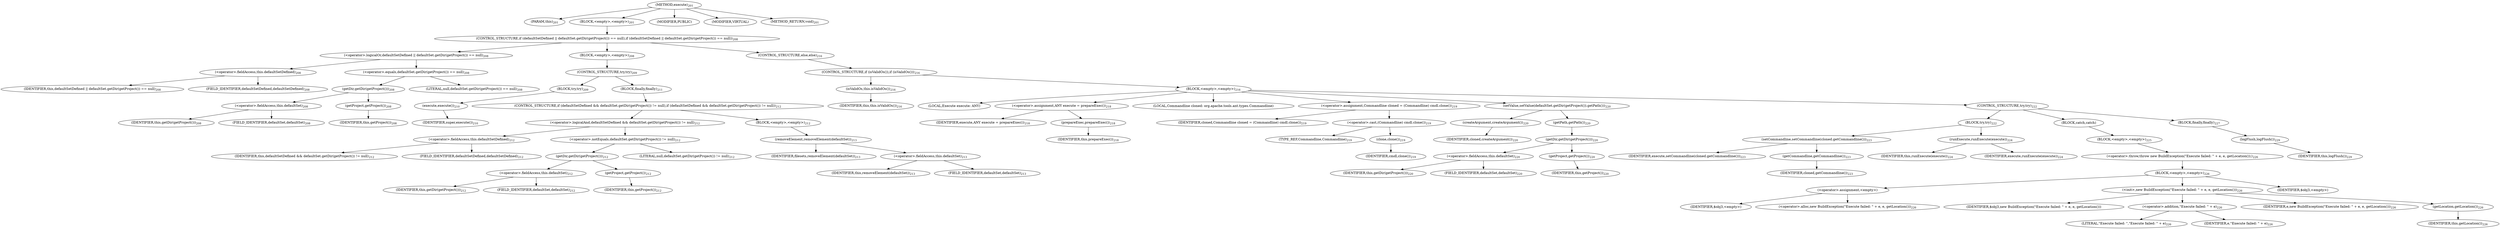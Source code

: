 digraph "execute" {  
"288" [label = <(METHOD,execute)<SUB>201</SUB>> ]
"14" [label = <(PARAM,this)<SUB>201</SUB>> ]
"289" [label = <(BLOCK,&lt;empty&gt;,&lt;empty&gt;)<SUB>201</SUB>> ]
"290" [label = <(CONTROL_STRUCTURE,if (defaultSetDefined || defaultSet.getDir(getProject()) == null),if (defaultSetDefined || defaultSet.getDir(getProject()) == null))<SUB>208</SUB>> ]
"291" [label = <(&lt;operator&gt;.logicalOr,defaultSetDefined || defaultSet.getDir(getProject()) == null)<SUB>208</SUB>> ]
"292" [label = <(&lt;operator&gt;.fieldAccess,this.defaultSetDefined)<SUB>208</SUB>> ]
"293" [label = <(IDENTIFIER,this,defaultSetDefined || defaultSet.getDir(getProject()) == null)<SUB>208</SUB>> ]
"294" [label = <(FIELD_IDENTIFIER,defaultSetDefined,defaultSetDefined)<SUB>208</SUB>> ]
"295" [label = <(&lt;operator&gt;.equals,defaultSet.getDir(getProject()) == null)<SUB>208</SUB>> ]
"296" [label = <(getDir,getDir(getProject()))<SUB>208</SUB>> ]
"297" [label = <(&lt;operator&gt;.fieldAccess,this.defaultSet)<SUB>208</SUB>> ]
"298" [label = <(IDENTIFIER,this,getDir(getProject()))<SUB>208</SUB>> ]
"299" [label = <(FIELD_IDENTIFIER,defaultSet,defaultSet)<SUB>208</SUB>> ]
"300" [label = <(getProject,getProject())<SUB>208</SUB>> ]
"13" [label = <(IDENTIFIER,this,getProject())<SUB>208</SUB>> ]
"301" [label = <(LITERAL,null,defaultSet.getDir(getProject()) == null)<SUB>208</SUB>> ]
"302" [label = <(BLOCK,&lt;empty&gt;,&lt;empty&gt;)<SUB>208</SUB>> ]
"303" [label = <(CONTROL_STRUCTURE,try,try)<SUB>209</SUB>> ]
"304" [label = <(BLOCK,try,try)<SUB>209</SUB>> ]
"305" [label = <(execute,execute())<SUB>210</SUB>> ]
"306" [label = <(IDENTIFIER,super,execute())<SUB>210</SUB>> ]
"307" [label = <(BLOCK,finally,finally)<SUB>211</SUB>> ]
"308" [label = <(CONTROL_STRUCTURE,if (defaultSetDefined &amp;&amp; defaultSet.getDir(getProject()) != null),if (defaultSetDefined &amp;&amp; defaultSet.getDir(getProject()) != null))<SUB>212</SUB>> ]
"309" [label = <(&lt;operator&gt;.logicalAnd,defaultSetDefined &amp;&amp; defaultSet.getDir(getProject()) != null)<SUB>212</SUB>> ]
"310" [label = <(&lt;operator&gt;.fieldAccess,this.defaultSetDefined)<SUB>212</SUB>> ]
"311" [label = <(IDENTIFIER,this,defaultSetDefined &amp;&amp; defaultSet.getDir(getProject()) != null)<SUB>212</SUB>> ]
"312" [label = <(FIELD_IDENTIFIER,defaultSetDefined,defaultSetDefined)<SUB>212</SUB>> ]
"313" [label = <(&lt;operator&gt;.notEquals,defaultSet.getDir(getProject()) != null)<SUB>212</SUB>> ]
"314" [label = <(getDir,getDir(getProject()))<SUB>212</SUB>> ]
"315" [label = <(&lt;operator&gt;.fieldAccess,this.defaultSet)<SUB>212</SUB>> ]
"316" [label = <(IDENTIFIER,this,getDir(getProject()))<SUB>212</SUB>> ]
"317" [label = <(FIELD_IDENTIFIER,defaultSet,defaultSet)<SUB>212</SUB>> ]
"318" [label = <(getProject,getProject())<SUB>212</SUB>> ]
"15" [label = <(IDENTIFIER,this,getProject())<SUB>212</SUB>> ]
"319" [label = <(LITERAL,null,defaultSet.getDir(getProject()) != null)<SUB>212</SUB>> ]
"320" [label = <(BLOCK,&lt;empty&gt;,&lt;empty&gt;)<SUB>212</SUB>> ]
"321" [label = <(removeElement,removeElement(defaultSet))<SUB>213</SUB>> ]
"322" [label = <(IDENTIFIER,filesets,removeElement(defaultSet))<SUB>213</SUB>> ]
"323" [label = <(&lt;operator&gt;.fieldAccess,this.defaultSet)<SUB>213</SUB>> ]
"324" [label = <(IDENTIFIER,this,removeElement(defaultSet))<SUB>213</SUB>> ]
"325" [label = <(FIELD_IDENTIFIER,defaultSet,defaultSet)<SUB>213</SUB>> ]
"326" [label = <(CONTROL_STRUCTURE,else,else)<SUB>216</SUB>> ]
"327" [label = <(CONTROL_STRUCTURE,if (isValidOs()),if (isValidOs()))<SUB>216</SUB>> ]
"328" [label = <(isValidOs,this.isValidOs())<SUB>216</SUB>> ]
"16" [label = <(IDENTIFIER,this,this.isValidOs())<SUB>216</SUB>> ]
"329" [label = <(BLOCK,&lt;empty&gt;,&lt;empty&gt;)<SUB>216</SUB>> ]
"330" [label = <(LOCAL,Execute execute: ANY)> ]
"331" [label = <(&lt;operator&gt;.assignment,ANY execute = prepareExec())<SUB>218</SUB>> ]
"332" [label = <(IDENTIFIER,execute,ANY execute = prepareExec())<SUB>218</SUB>> ]
"333" [label = <(prepareExec,prepareExec())<SUB>218</SUB>> ]
"17" [label = <(IDENTIFIER,this,prepareExec())<SUB>218</SUB>> ]
"334" [label = <(LOCAL,Commandline cloned: org.apache.tools.ant.types.Commandline)> ]
"335" [label = <(&lt;operator&gt;.assignment,Commandline cloned = (Commandline) cmdl.clone())<SUB>219</SUB>> ]
"336" [label = <(IDENTIFIER,cloned,Commandline cloned = (Commandline) cmdl.clone())<SUB>219</SUB>> ]
"337" [label = <(&lt;operator&gt;.cast,(Commandline) cmdl.clone())<SUB>219</SUB>> ]
"338" [label = <(TYPE_REF,Commandline,Commandline)<SUB>219</SUB>> ]
"339" [label = <(clone,clone())<SUB>219</SUB>> ]
"340" [label = <(IDENTIFIER,cmdl,clone())<SUB>219</SUB>> ]
"341" [label = <(setValue,setValue(defaultSet.getDir(getProject()).getPath()))<SUB>220</SUB>> ]
"342" [label = <(createArgument,createArgument())<SUB>220</SUB>> ]
"343" [label = <(IDENTIFIER,cloned,createArgument())<SUB>220</SUB>> ]
"344" [label = <(getPath,getPath())<SUB>220</SUB>> ]
"345" [label = <(getDir,getDir(getProject()))<SUB>220</SUB>> ]
"346" [label = <(&lt;operator&gt;.fieldAccess,this.defaultSet)<SUB>220</SUB>> ]
"347" [label = <(IDENTIFIER,this,getDir(getProject()))<SUB>220</SUB>> ]
"348" [label = <(FIELD_IDENTIFIER,defaultSet,defaultSet)<SUB>220</SUB>> ]
"349" [label = <(getProject,getProject())<SUB>220</SUB>> ]
"18" [label = <(IDENTIFIER,this,getProject())<SUB>220</SUB>> ]
"350" [label = <(CONTROL_STRUCTURE,try,try)<SUB>222</SUB>> ]
"351" [label = <(BLOCK,try,try)<SUB>222</SUB>> ]
"352" [label = <(setCommandline,setCommandline(cloned.getCommandline()))<SUB>223</SUB>> ]
"353" [label = <(IDENTIFIER,execute,setCommandline(cloned.getCommandline()))<SUB>223</SUB>> ]
"354" [label = <(getCommandline,getCommandline())<SUB>223</SUB>> ]
"355" [label = <(IDENTIFIER,cloned,getCommandline())<SUB>223</SUB>> ]
"356" [label = <(runExecute,runExecute(execute))<SUB>224</SUB>> ]
"19" [label = <(IDENTIFIER,this,runExecute(execute))<SUB>224</SUB>> ]
"357" [label = <(IDENTIFIER,execute,runExecute(execute))<SUB>224</SUB>> ]
"358" [label = <(BLOCK,catch,catch)> ]
"359" [label = <(BLOCK,&lt;empty&gt;,&lt;empty&gt;)<SUB>225</SUB>> ]
"360" [label = <(&lt;operator&gt;.throw,throw new BuildException(&quot;Execute failed: &quot; + e, e, getLocation());)<SUB>226</SUB>> ]
"361" [label = <(BLOCK,&lt;empty&gt;,&lt;empty&gt;)<SUB>226</SUB>> ]
"362" [label = <(&lt;operator&gt;.assignment,&lt;empty&gt;)> ]
"363" [label = <(IDENTIFIER,$obj3,&lt;empty&gt;)> ]
"364" [label = <(&lt;operator&gt;.alloc,new BuildException(&quot;Execute failed: &quot; + e, e, getLocation()))<SUB>226</SUB>> ]
"365" [label = <(&lt;init&gt;,new BuildException(&quot;Execute failed: &quot; + e, e, getLocation()))<SUB>226</SUB>> ]
"366" [label = <(IDENTIFIER,$obj3,new BuildException(&quot;Execute failed: &quot; + e, e, getLocation()))> ]
"367" [label = <(&lt;operator&gt;.addition,&quot;Execute failed: &quot; + e)<SUB>226</SUB>> ]
"368" [label = <(LITERAL,&quot;Execute failed: &quot;,&quot;Execute failed: &quot; + e)<SUB>226</SUB>> ]
"369" [label = <(IDENTIFIER,e,&quot;Execute failed: &quot; + e)<SUB>226</SUB>> ]
"370" [label = <(IDENTIFIER,e,new BuildException(&quot;Execute failed: &quot; + e, e, getLocation()))<SUB>226</SUB>> ]
"371" [label = <(getLocation,getLocation())<SUB>226</SUB>> ]
"20" [label = <(IDENTIFIER,this,getLocation())<SUB>226</SUB>> ]
"372" [label = <(IDENTIFIER,$obj3,&lt;empty&gt;)> ]
"373" [label = <(BLOCK,finally,finally)<SUB>227</SUB>> ]
"374" [label = <(logFlush,logFlush())<SUB>229</SUB>> ]
"21" [label = <(IDENTIFIER,this,logFlush())<SUB>229</SUB>> ]
"375" [label = <(MODIFIER,PUBLIC)> ]
"376" [label = <(MODIFIER,VIRTUAL)> ]
"377" [label = <(METHOD_RETURN,void)<SUB>201</SUB>> ]
  "288" -> "14" 
  "288" -> "289" 
  "288" -> "375" 
  "288" -> "376" 
  "288" -> "377" 
  "289" -> "290" 
  "290" -> "291" 
  "290" -> "302" 
  "290" -> "326" 
  "291" -> "292" 
  "291" -> "295" 
  "292" -> "293" 
  "292" -> "294" 
  "295" -> "296" 
  "295" -> "301" 
  "296" -> "297" 
  "296" -> "300" 
  "297" -> "298" 
  "297" -> "299" 
  "300" -> "13" 
  "302" -> "303" 
  "303" -> "304" 
  "303" -> "307" 
  "304" -> "305" 
  "305" -> "306" 
  "307" -> "308" 
  "308" -> "309" 
  "308" -> "320" 
  "309" -> "310" 
  "309" -> "313" 
  "310" -> "311" 
  "310" -> "312" 
  "313" -> "314" 
  "313" -> "319" 
  "314" -> "315" 
  "314" -> "318" 
  "315" -> "316" 
  "315" -> "317" 
  "318" -> "15" 
  "320" -> "321" 
  "321" -> "322" 
  "321" -> "323" 
  "323" -> "324" 
  "323" -> "325" 
  "326" -> "327" 
  "327" -> "328" 
  "327" -> "329" 
  "328" -> "16" 
  "329" -> "330" 
  "329" -> "331" 
  "329" -> "334" 
  "329" -> "335" 
  "329" -> "341" 
  "329" -> "350" 
  "331" -> "332" 
  "331" -> "333" 
  "333" -> "17" 
  "335" -> "336" 
  "335" -> "337" 
  "337" -> "338" 
  "337" -> "339" 
  "339" -> "340" 
  "341" -> "342" 
  "341" -> "344" 
  "342" -> "343" 
  "344" -> "345" 
  "345" -> "346" 
  "345" -> "349" 
  "346" -> "347" 
  "346" -> "348" 
  "349" -> "18" 
  "350" -> "351" 
  "350" -> "358" 
  "350" -> "373" 
  "351" -> "352" 
  "351" -> "356" 
  "352" -> "353" 
  "352" -> "354" 
  "354" -> "355" 
  "356" -> "19" 
  "356" -> "357" 
  "358" -> "359" 
  "359" -> "360" 
  "360" -> "361" 
  "361" -> "362" 
  "361" -> "365" 
  "361" -> "372" 
  "362" -> "363" 
  "362" -> "364" 
  "365" -> "366" 
  "365" -> "367" 
  "365" -> "370" 
  "365" -> "371" 
  "367" -> "368" 
  "367" -> "369" 
  "371" -> "20" 
  "373" -> "374" 
  "374" -> "21" 
}
